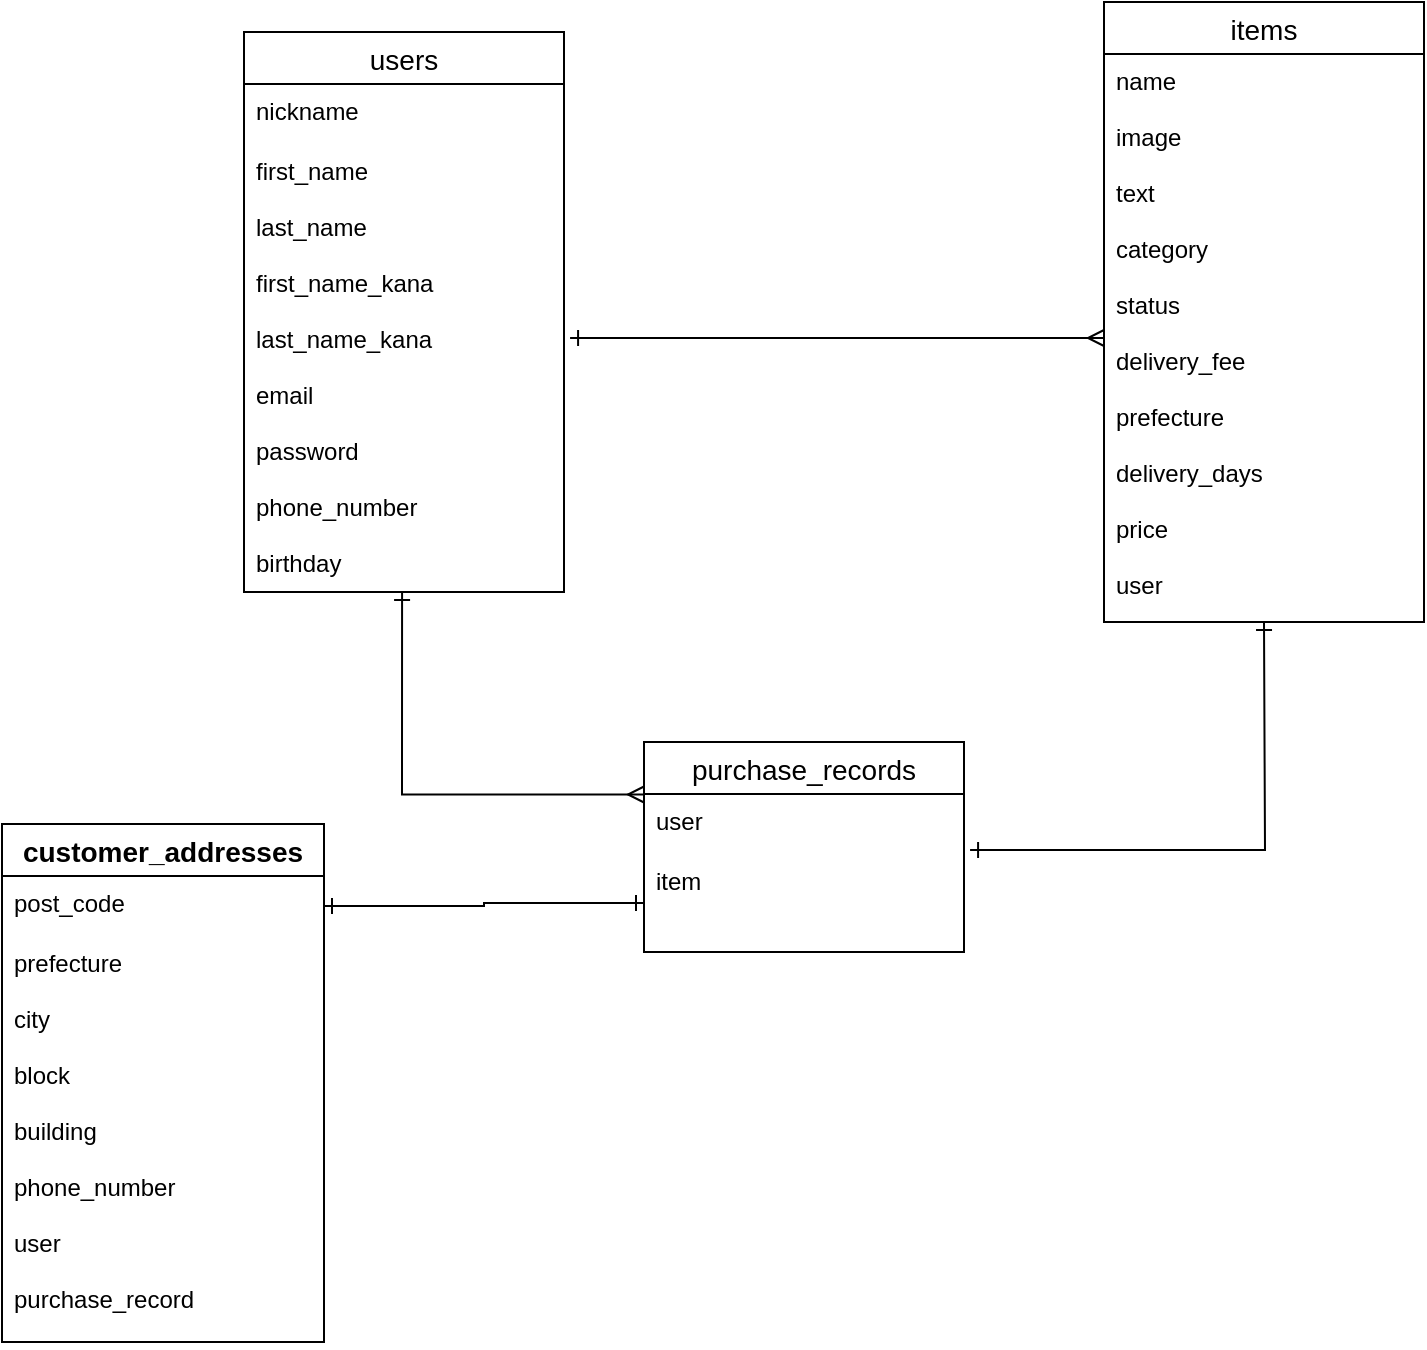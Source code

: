 <mxfile version="14.2.4" type="embed">
    <diagram id="RZbf-POsXc8__hC2hO_c" name="ページ1">
        <mxGraphModel dx="1538" dy="680" grid="1" gridSize="7" guides="1" tooltips="1" connect="1" arrows="1" fold="1" page="0" pageScale="1" pageWidth="827" pageHeight="1169" math="0" shadow="0">
            <root>
                <mxCell id="0"/>
                <mxCell id="1" parent="0"/>
                <mxCell id="19" value="users" style="swimlane;fontStyle=0;childLayout=stackLayout;horizontal=1;startSize=26;horizontalStack=0;resizeParent=1;resizeParentMax=0;resizeLast=0;collapsible=1;marginBottom=0;align=center;fontSize=14;" parent="1" vertex="1">
                    <mxGeometry x="100" y="45" width="160" height="280" as="geometry"/>
                </mxCell>
                <mxCell id="20" value="nickname" style="text;strokeColor=none;fillColor=none;spacingLeft=4;spacingRight=4;overflow=hidden;rotatable=0;points=[[0,0.5],[1,0.5]];portConstraint=eastwest;fontSize=12;" parent="19" vertex="1">
                    <mxGeometry y="26" width="160" height="254" as="geometry"/>
                </mxCell>
                <mxCell id="76" value="items" style="swimlane;fontStyle=0;childLayout=stackLayout;horizontal=1;startSize=26;horizontalStack=0;resizeParent=1;resizeParentMax=0;resizeLast=0;collapsible=1;marginBottom=0;align=center;fontSize=14;" parent="1" vertex="1">
                    <mxGeometry x="530" y="30" width="160" height="310" as="geometry"/>
                </mxCell>
                <mxCell id="78" value="name&#10;&#10;image&#10;&#10;text&#10;&#10;category&#10;&#10;status&#10;&#10;delivery_fee&#10;&#10;prefecture&#10;&#10;delivery_days&#10;&#10;price&#10;&#10;user&#10;&#10;&#10;&#10;&#10;&#10;&#10;&#10;&#10;&#10;" style="text;strokeColor=none;fillColor=none;spacingLeft=4;spacingRight=4;overflow=hidden;rotatable=0;points=[[0,0.5],[1,0.5]];portConstraint=eastwest;fontSize=12;" parent="76" vertex="1">
                    <mxGeometry y="26" width="160" height="284" as="geometry"/>
                </mxCell>
                <mxCell id="89" style="edgeStyle=orthogonalEdgeStyle;rounded=0;orthogonalLoop=1;jettySize=auto;html=1;exitX=1.019;exitY=0.933;exitDx=0;exitDy=0;startArrow=ERone;startFill=0;endArrow=ERone;endFill=0;strokeWidth=1;exitPerimeter=0;" parent="76" source="92" edge="1">
                    <mxGeometry relative="1" as="geometry">
                        <mxPoint x="80" y="310" as="targetPoint"/>
                        <mxPoint x="-70" y="441" as="sourcePoint"/>
                    </mxGeometry>
                </mxCell>
                <mxCell id="83" style="edgeStyle=orthogonalEdgeStyle;rounded=0;orthogonalLoop=1;jettySize=auto;html=1;entryX=0;entryY=0.5;entryDx=0;entryDy=0;endArrow=ERmany;endFill=0;strokeWidth=1;startArrow=ERone;startFill=0;exitX=1.019;exitY=0.433;exitDx=0;exitDy=0;exitPerimeter=0;" parent="1" source="22" target="78" edge="1">
                    <mxGeometry relative="1" as="geometry">
                        <mxPoint x="200" y="198" as="sourcePoint"/>
                        <Array as="points"/>
                    </mxGeometry>
                </mxCell>
                <mxCell id="90" style="edgeStyle=orthogonalEdgeStyle;rounded=0;orthogonalLoop=1;jettySize=auto;html=1;entryX=0.494;entryY=1;entryDx=0;entryDy=0;entryPerimeter=0;startArrow=ERmany;startFill=0;endArrow=ERone;endFill=0;strokeWidth=1;exitX=0;exitY=0.25;exitDx=0;exitDy=0;" parent="1" source="91" target="22" edge="1">
                    <mxGeometry relative="1" as="geometry">
                        <mxPoint x="290" y="510" as="sourcePoint"/>
                    </mxGeometry>
                </mxCell>
                <mxCell id="91" value="purchase_records" style="swimlane;fontStyle=0;childLayout=stackLayout;horizontal=1;startSize=26;horizontalStack=0;resizeParent=1;resizeParentMax=0;resizeLast=0;collapsible=1;marginBottom=0;align=center;fontSize=14;" parent="1" vertex="1">
                    <mxGeometry x="300" y="400" width="160" height="105" as="geometry"/>
                </mxCell>
                <mxCell id="92" value="user" style="text;strokeColor=none;fillColor=none;spacingLeft=4;spacingRight=4;overflow=hidden;rotatable=0;points=[[0,0.5],[1,0.5]];portConstraint=eastwest;fontSize=12;" parent="91" vertex="1">
                    <mxGeometry y="26" width="160" height="30" as="geometry"/>
                </mxCell>
                <mxCell id="93" value="item" style="text;strokeColor=none;fillColor=none;spacingLeft=4;spacingRight=4;overflow=hidden;rotatable=0;points=[[0,0.5],[1,0.5]];portConstraint=eastwest;fontSize=12;" parent="91" vertex="1">
                    <mxGeometry y="56" width="160" height="49" as="geometry"/>
                </mxCell>
                <mxCell id="22" value="first_name&#10;&#10;last_name&#10;&#10;first_name_kana&#10;&#10;last_name_kana&#10;&#10;email&#10;&#10;password&#10;&#10;phone_number&#10;&#10;birthday&#10;&#10;" style="text;strokeColor=none;fillColor=none;spacingLeft=4;spacingRight=4;overflow=hidden;rotatable=0;points=[[0,0.5],[1,0.5]];portConstraint=eastwest;fontSize=12;" parent="1" vertex="1">
                    <mxGeometry x="100" y="101" width="160" height="224" as="geometry"/>
                </mxCell>
                <mxCell id="98" value="customer_addresses" style="swimlane;fontStyle=1;childLayout=stackLayout;horizontal=1;startSize=26;horizontalStack=0;resizeParent=1;resizeParentMax=0;resizeLast=0;collapsible=1;marginBottom=0;align=center;fontSize=14;" parent="1" vertex="1">
                    <mxGeometry x="-21" y="441" width="161" height="259" as="geometry"/>
                </mxCell>
                <mxCell id="100" value="post_code" style="text;strokeColor=none;fillColor=none;spacingLeft=4;spacingRight=4;overflow=hidden;rotatable=0;points=[[0,0.5],[1,0.5]];portConstraint=eastwest;fontSize=12;" parent="98" vertex="1">
                    <mxGeometry y="26" width="161" height="30" as="geometry"/>
                </mxCell>
                <mxCell id="101" value="prefecture&#10;&#10;city&#10;&#10;block&#10;&#10;building&#10;&#10;phone_number&#10;&#10;user&#10;&#10;purchase_record" style="text;strokeColor=none;fillColor=none;spacingLeft=4;spacingRight=4;overflow=hidden;rotatable=0;points=[[0,0.5],[1,0.5]];portConstraint=eastwest;fontSize=12;" parent="98" vertex="1">
                    <mxGeometry y="56" width="161" height="203" as="geometry"/>
                </mxCell>
                <mxCell id="103" style="edgeStyle=orthogonalEdgeStyle;rounded=0;orthogonalLoop=1;jettySize=auto;html=1;exitX=1;exitY=0.5;exitDx=0;exitDy=0;entryX=0;entryY=0.5;entryDx=0;entryDy=0;startArrow=ERone;startFill=0;endArrow=ERone;endFill=0;fontSize=12;" parent="1" source="100" target="93" edge="1">
                    <mxGeometry relative="1" as="geometry"/>
                </mxCell>
            </root>
        </mxGraphModel>
    </diagram>
</mxfile>
